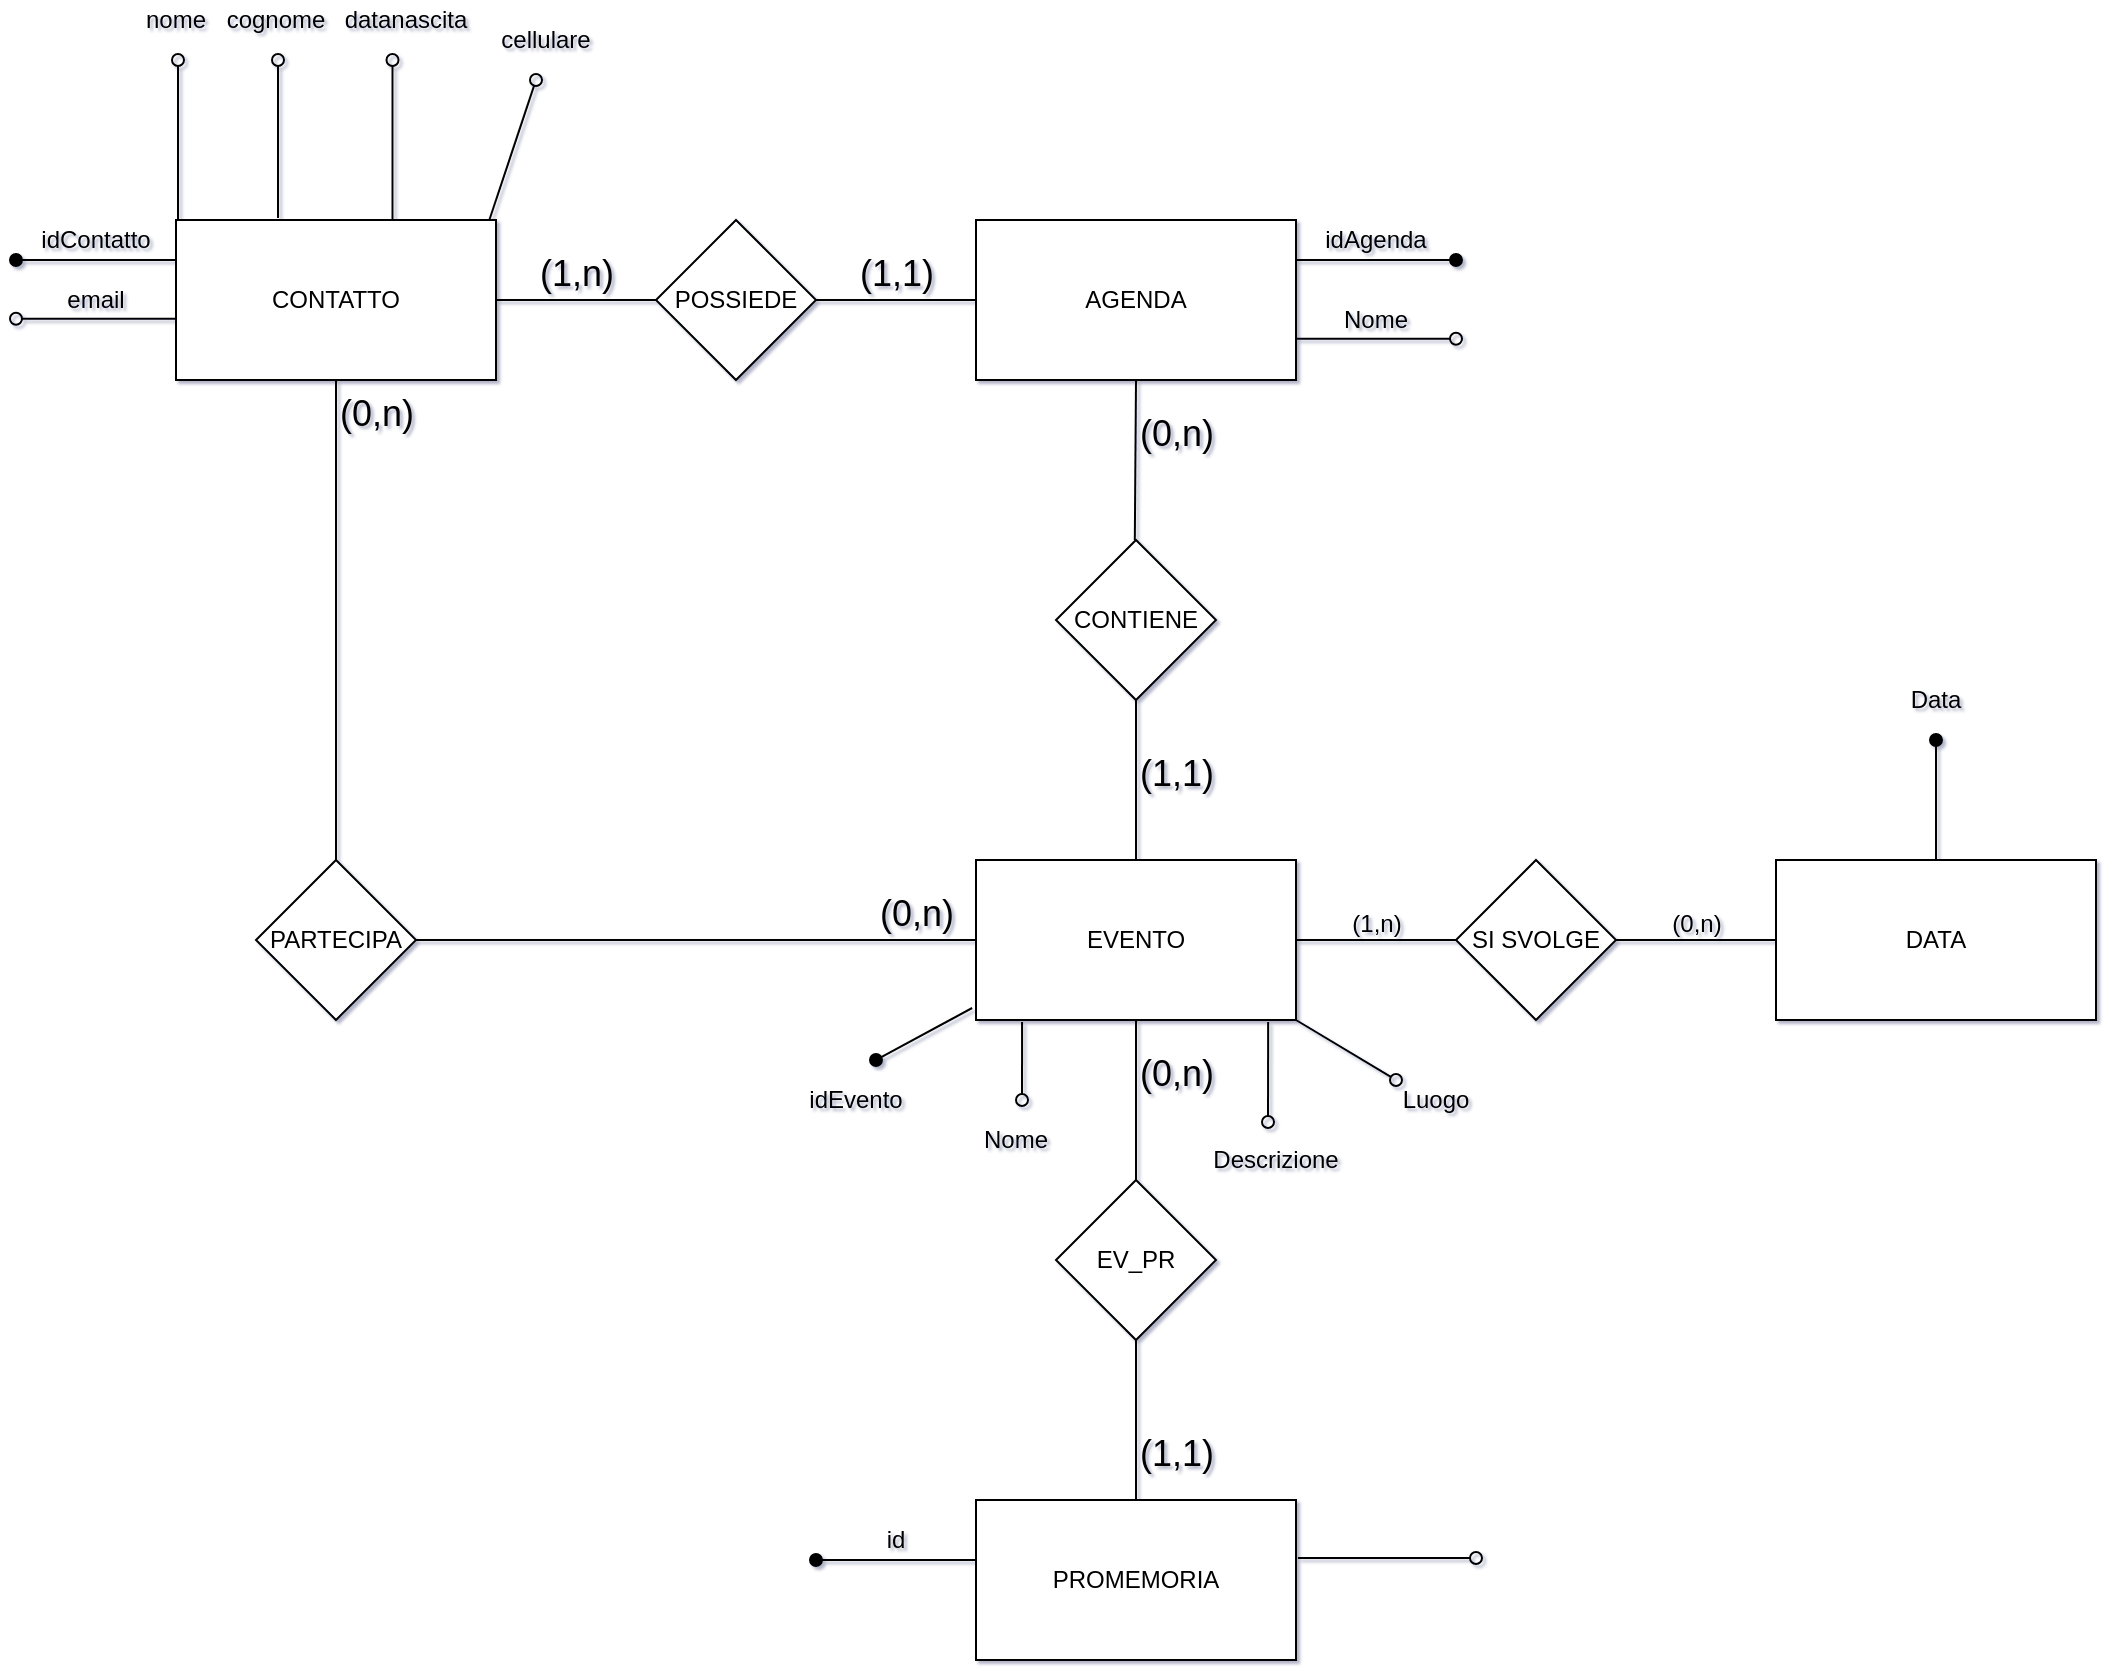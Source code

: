 <mxfile version="12.7.0" type="github">
  <diagram id="C5RBs43oDa-KdzZeNtuy" name="Page-1">
    <mxGraphModel dx="1822" dy="1162" grid="1" gridSize="10" guides="1" tooltips="1" connect="1" arrows="1" fold="1" page="0" pageScale="1" pageWidth="827" pageHeight="1169" math="0" shadow="1">
      <root>
        <mxCell id="WIyWlLk6GJQsqaUBKTNV-0"/>
        <mxCell id="WIyWlLk6GJQsqaUBKTNV-1" parent="WIyWlLk6GJQsqaUBKTNV-0"/>
        <mxCell id="bKGnMYYPC8mK-o7KpvIN-3" value="EVENTO" style="rounded=0;whiteSpace=wrap;html=1;" parent="WIyWlLk6GJQsqaUBKTNV-1" vertex="1">
          <mxGeometry x="320" y="320" width="160" height="80" as="geometry"/>
        </mxCell>
        <mxCell id="bKGnMYYPC8mK-o7KpvIN-6" value="CONTIENE" style="rhombus;whiteSpace=wrap;html=1;" parent="WIyWlLk6GJQsqaUBKTNV-1" vertex="1">
          <mxGeometry x="360" y="160" width="80" height="80" as="geometry"/>
        </mxCell>
        <mxCell id="bKGnMYYPC8mK-o7KpvIN-10" value="AGENDA" style="rounded=0;whiteSpace=wrap;html=1;" parent="WIyWlLk6GJQsqaUBKTNV-1" vertex="1">
          <mxGeometry x="320" width="160" height="80" as="geometry"/>
        </mxCell>
        <mxCell id="bKGnMYYPC8mK-o7KpvIN-18" value="CONTATTO" style="rounded=0;whiteSpace=wrap;html=1;" parent="WIyWlLk6GJQsqaUBKTNV-1" vertex="1">
          <mxGeometry x="-80" width="160" height="80" as="geometry"/>
        </mxCell>
        <mxCell id="bKGnMYYPC8mK-o7KpvIN-19" value="POSSIEDE" style="rhombus;whiteSpace=wrap;html=1;" parent="WIyWlLk6GJQsqaUBKTNV-1" vertex="1">
          <mxGeometry x="160" width="80" height="80" as="geometry"/>
        </mxCell>
        <mxCell id="hTO2LjGZtLay9_9ix85o-18" value="" style="endArrow=none;html=1;rounded=0;exitX=1;exitY=0.5;exitDx=0;exitDy=0;entryX=0;entryY=0.5;entryDx=0;entryDy=0;" parent="WIyWlLk6GJQsqaUBKTNV-1" source="bKGnMYYPC8mK-o7KpvIN-18" target="bKGnMYYPC8mK-o7KpvIN-19" edge="1">
          <mxGeometry relative="1" as="geometry">
            <mxPoint x="90" y="40" as="sourcePoint"/>
            <mxPoint x="170" y="40" as="targetPoint"/>
          </mxGeometry>
        </mxCell>
        <mxCell id="hTO2LjGZtLay9_9ix85o-19" value="(1,n)" style="resizable=0;html=1;align=center;verticalAlign=bottom;fontSize=18;" parent="hTO2LjGZtLay9_9ix85o-18" connectable="0" vertex="1">
          <mxGeometry x="-1" relative="1" as="geometry">
            <mxPoint x="40" as="offset"/>
          </mxGeometry>
        </mxCell>
        <mxCell id="hTO2LjGZtLay9_9ix85o-22" value="" style="endArrow=none;html=1;rounded=0;exitX=1;exitY=0.5;exitDx=0;exitDy=0;entryX=0;entryY=0.5;entryDx=0;entryDy=0;" parent="WIyWlLk6GJQsqaUBKTNV-1" edge="1">
          <mxGeometry relative="1" as="geometry">
            <mxPoint x="240" y="40" as="sourcePoint"/>
            <mxPoint x="320" y="40" as="targetPoint"/>
          </mxGeometry>
        </mxCell>
        <mxCell id="hTO2LjGZtLay9_9ix85o-23" value="(1,1)" style="resizable=0;html=1;align=center;verticalAlign=bottom;fontSize=18;" parent="hTO2LjGZtLay9_9ix85o-22" connectable="0" vertex="1">
          <mxGeometry x="-1" relative="1" as="geometry">
            <mxPoint x="40" as="offset"/>
          </mxGeometry>
        </mxCell>
        <mxCell id="hTO2LjGZtLay9_9ix85o-24" value="" style="endArrow=none;html=1;rounded=0;exitX=0.5;exitY=1;exitDx=0;exitDy=0;" parent="WIyWlLk6GJQsqaUBKTNV-1" source="bKGnMYYPC8mK-o7KpvIN-10" edge="1">
          <mxGeometry relative="1" as="geometry">
            <mxPoint x="399.41" y="90" as="sourcePoint"/>
            <mxPoint x="399.41" y="160" as="targetPoint"/>
          </mxGeometry>
        </mxCell>
        <mxCell id="hTO2LjGZtLay9_9ix85o-25" value="(0,n)" style="resizable=0;html=1;align=center;verticalAlign=bottom;fontSize=18;" parent="hTO2LjGZtLay9_9ix85o-24" connectable="0" vertex="1">
          <mxGeometry x="-1" relative="1" as="geometry">
            <mxPoint x="20" y="40" as="offset"/>
          </mxGeometry>
        </mxCell>
        <mxCell id="hTO2LjGZtLay9_9ix85o-27" value="" style="endArrow=none;html=1;rounded=0;exitX=0.5;exitY=1;exitDx=0;exitDy=0;entryX=0.5;entryY=0;entryDx=0;entryDy=0;" parent="WIyWlLk6GJQsqaUBKTNV-1" source="bKGnMYYPC8mK-o7KpvIN-6" target="bKGnMYYPC8mK-o7KpvIN-3" edge="1">
          <mxGeometry relative="1" as="geometry">
            <mxPoint x="390" y="250" as="sourcePoint"/>
            <mxPoint x="390" y="320" as="targetPoint"/>
          </mxGeometry>
        </mxCell>
        <mxCell id="hTO2LjGZtLay9_9ix85o-28" value="(1,1)" style="resizable=0;html=1;align=center;verticalAlign=bottom;fontSize=18;" parent="hTO2LjGZtLay9_9ix85o-27" connectable="0" vertex="1">
          <mxGeometry x="-1" relative="1" as="geometry">
            <mxPoint x="20" y="50" as="offset"/>
          </mxGeometry>
        </mxCell>
        <mxCell id="hTO2LjGZtLay9_9ix85o-46" value="" style="endArrow=none;html=1;rounded=0;entryX=0;entryY=0.5;entryDx=0;entryDy=0;exitX=1;exitY=0.5;exitDx=0;exitDy=0;" parent="WIyWlLk6GJQsqaUBKTNV-1" source="hTO2LjGZtLay9_9ix85o-48" target="bKGnMYYPC8mK-o7KpvIN-3" edge="1">
          <mxGeometry relative="1" as="geometry">
            <mxPoint y="520" as="sourcePoint"/>
            <mxPoint x="120" y="520" as="targetPoint"/>
            <Array as="points">
              <mxPoint x="40" y="360"/>
              <mxPoint x="220" y="360"/>
            </Array>
          </mxGeometry>
        </mxCell>
        <mxCell id="hTO2LjGZtLay9_9ix85o-47" value="(0,n)" style="resizable=0;html=1;align=center;verticalAlign=bottom;fontSize=18;" parent="hTO2LjGZtLay9_9ix85o-46" connectable="0" vertex="1">
          <mxGeometry x="-1" relative="1" as="geometry">
            <mxPoint x="250" as="offset"/>
          </mxGeometry>
        </mxCell>
        <mxCell id="hTO2LjGZtLay9_9ix85o-48" value="PARTECIPA" style="rhombus;whiteSpace=wrap;html=1;" parent="WIyWlLk6GJQsqaUBKTNV-1" vertex="1">
          <mxGeometry x="-40" y="320" width="80" height="80" as="geometry"/>
        </mxCell>
        <mxCell id="hTO2LjGZtLay9_9ix85o-49" value="" style="endArrow=none;html=1;rounded=0;entryX=0.5;entryY=0;entryDx=0;entryDy=0;exitX=0.5;exitY=1;exitDx=0;exitDy=0;" parent="WIyWlLk6GJQsqaUBKTNV-1" source="bKGnMYYPC8mK-o7KpvIN-18" target="hTO2LjGZtLay9_9ix85o-48" edge="1">
          <mxGeometry relative="1" as="geometry">
            <mxPoint y="80" as="sourcePoint"/>
            <mxPoint x="160" y="520" as="targetPoint"/>
            <Array as="points"/>
          </mxGeometry>
        </mxCell>
        <mxCell id="hTO2LjGZtLay9_9ix85o-50" value="(0,n)" style="resizable=0;html=1;align=center;verticalAlign=bottom;fontSize=18;" parent="hTO2LjGZtLay9_9ix85o-49" connectable="0" vertex="1">
          <mxGeometry x="-1" relative="1" as="geometry">
            <mxPoint x="20" y="30" as="offset"/>
          </mxGeometry>
        </mxCell>
        <mxCell id="BjXoG_1ZdF7wET5__v8e-4" value="" style="group" parent="WIyWlLk6GJQsqaUBKTNV-1" vertex="1" connectable="0">
          <mxGeometry x="-160" y="30" width="80" height="20" as="geometry"/>
        </mxCell>
        <mxCell id="BjXoG_1ZdF7wET5__v8e-0" value="" style="endArrow=none;html=1;startArrow=oval;startFill=0;" parent="BjXoG_1ZdF7wET5__v8e-4" edge="1">
          <mxGeometry width="50" height="50" relative="1" as="geometry">
            <mxPoint y="19.41" as="sourcePoint"/>
            <mxPoint x="80" y="19.41" as="targetPoint"/>
          </mxGeometry>
        </mxCell>
        <mxCell id="BjXoG_1ZdF7wET5__v8e-1" value="email" style="text;html=1;strokeColor=none;fillColor=none;align=center;verticalAlign=middle;whiteSpace=wrap;rounded=0;" parent="BjXoG_1ZdF7wET5__v8e-4" vertex="1">
          <mxGeometry x="20" width="40" height="20" as="geometry"/>
        </mxCell>
        <mxCell id="BjXoG_1ZdF7wET5__v8e-5" value="" style="group" parent="WIyWlLk6GJQsqaUBKTNV-1" vertex="1" connectable="0">
          <mxGeometry x="-160" width="80" height="20" as="geometry"/>
        </mxCell>
        <mxCell id="hTO2LjGZtLay9_9ix85o-51" value="idContatto" style="text;html=1;strokeColor=none;fillColor=none;align=center;verticalAlign=middle;whiteSpace=wrap;rounded=0;portConstraint=south;snapToPoint=1;" parent="BjXoG_1ZdF7wET5__v8e-5" vertex="1">
          <mxGeometry x="20" width="40" height="20" as="geometry"/>
        </mxCell>
        <mxCell id="hTO2LjGZtLay9_9ix85o-52" value="" style="endArrow=none;html=1;startArrow=oval;startFill=1;targetPortConstraint=east;" parent="BjXoG_1ZdF7wET5__v8e-5" edge="1">
          <mxGeometry width="50" height="50" relative="1" as="geometry">
            <mxPoint y="20.0" as="sourcePoint"/>
            <mxPoint x="80" y="20.0" as="targetPoint"/>
          </mxGeometry>
        </mxCell>
        <mxCell id="BjXoG_1ZdF7wET5__v8e-11" value="" style="group;rotation=90;" parent="WIyWlLk6GJQsqaUBKTNV-1" vertex="1" connectable="0">
          <mxGeometry x="-60" y="-40" width="80" height="20" as="geometry"/>
        </mxCell>
        <mxCell id="BjXoG_1ZdF7wET5__v8e-12" value="" style="endArrow=none;html=1;startArrow=oval;startFill=0;" parent="BjXoG_1ZdF7wET5__v8e-11" edge="1">
          <mxGeometry width="50" height="50" relative="1" as="geometry">
            <mxPoint x="31" y="-40" as="sourcePoint"/>
            <mxPoint x="31" y="39" as="targetPoint"/>
          </mxGeometry>
        </mxCell>
        <mxCell id="BjXoG_1ZdF7wET5__v8e-13" value="cognome" style="text;html=1;strokeColor=none;fillColor=none;align=center;verticalAlign=middle;whiteSpace=wrap;rounded=0;rotation=0;direction=east;flipH=0;" parent="WIyWlLk6GJQsqaUBKTNV-1" vertex="1">
          <mxGeometry x="-50" y="-110" width="40" height="20" as="geometry"/>
        </mxCell>
        <mxCell id="BjXoG_1ZdF7wET5__v8e-17" value="" style="group" parent="WIyWlLk6GJQsqaUBKTNV-1" vertex="1" connectable="0">
          <mxGeometry x="-100" y="-110" width="40" height="110" as="geometry"/>
        </mxCell>
        <mxCell id="BjXoG_1ZdF7wET5__v8e-7" value="" style="group;rotation=90;" parent="BjXoG_1ZdF7wET5__v8e-17" vertex="1" connectable="0">
          <mxGeometry x="-10" y="60" width="80" height="20" as="geometry"/>
        </mxCell>
        <mxCell id="BjXoG_1ZdF7wET5__v8e-8" value="" style="endArrow=none;html=1;startArrow=oval;startFill=0;" parent="BjXoG_1ZdF7wET5__v8e-7" edge="1">
          <mxGeometry width="50" height="50" relative="1" as="geometry">
            <mxPoint x="31" y="-30" as="sourcePoint"/>
            <mxPoint x="31" y="50" as="targetPoint"/>
          </mxGeometry>
        </mxCell>
        <mxCell id="BjXoG_1ZdF7wET5__v8e-9" value="nome" style="text;html=1;strokeColor=none;fillColor=none;align=center;verticalAlign=middle;whiteSpace=wrap;rounded=0;rotation=0;direction=east;flipH=0;" parent="BjXoG_1ZdF7wET5__v8e-17" vertex="1">
          <mxGeometry width="40" height="20" as="geometry"/>
        </mxCell>
        <mxCell id="BjXoG_1ZdF7wET5__v8e-19" value="" style="group;rotation=90;" parent="WIyWlLk6GJQsqaUBKTNV-1" vertex="1" connectable="0">
          <mxGeometry x="5" y="-50" width="60" height="20" as="geometry"/>
        </mxCell>
        <mxCell id="BjXoG_1ZdF7wET5__v8e-20" value="" style="endArrow=none;html=1;startArrow=oval;startFill=0;" parent="BjXoG_1ZdF7wET5__v8e-19" edge="1">
          <mxGeometry width="50" height="50" relative="1" as="geometry">
            <mxPoint x="23.25" y="-30" as="sourcePoint"/>
            <mxPoint x="23.25" y="50" as="targetPoint"/>
          </mxGeometry>
        </mxCell>
        <mxCell id="BjXoG_1ZdF7wET5__v8e-21" value="datanascita" style="text;html=1;strokeColor=none;fillColor=none;align=center;verticalAlign=middle;whiteSpace=wrap;rounded=0;rotation=0;direction=east;flipH=0;" parent="WIyWlLk6GJQsqaUBKTNV-1" vertex="1">
          <mxGeometry x="20" y="-110" width="30" height="20" as="geometry"/>
        </mxCell>
        <mxCell id="BjXoG_1ZdF7wET5__v8e-22" value="" style="group" parent="WIyWlLk6GJQsqaUBKTNV-1" vertex="1" connectable="0">
          <mxGeometry x="50" y="-110" width="56.25" height="110" as="geometry"/>
        </mxCell>
        <mxCell id="BjXoG_1ZdF7wET5__v8e-23" value="" style="group;rotation=90;" parent="BjXoG_1ZdF7wET5__v8e-22" vertex="1" connectable="0">
          <mxGeometry x="-11.25" y="63.75" width="67.5" height="20" as="geometry"/>
        </mxCell>
        <mxCell id="BjXoG_1ZdF7wET5__v8e-24" value="" style="endArrow=none;html=1;startArrow=oval;startFill=0;" parent="BjXoG_1ZdF7wET5__v8e-23" edge="1">
          <mxGeometry width="50" height="50" relative="1" as="geometry">
            <mxPoint x="61.25" y="-23.75" as="sourcePoint"/>
            <mxPoint x="38.005" y="46" as="targetPoint"/>
          </mxGeometry>
        </mxCell>
        <mxCell id="BjXoG_1ZdF7wET5__v8e-25" value="cellulare" style="text;html=1;strokeColor=none;fillColor=none;align=center;verticalAlign=middle;whiteSpace=wrap;rounded=0;rotation=0;direction=east;flipH=0;" parent="BjXoG_1ZdF7wET5__v8e-22" vertex="1">
          <mxGeometry x="40" y="10" width="30" height="20" as="geometry"/>
        </mxCell>
        <mxCell id="BjXoG_1ZdF7wET5__v8e-28" value="" style="group;flipH=0;flipV=0;rotation=0;" parent="WIyWlLk6GJQsqaUBKTNV-1" vertex="1" connectable="0">
          <mxGeometry x="480" width="80" height="20" as="geometry"/>
        </mxCell>
        <mxCell id="BjXoG_1ZdF7wET5__v8e-30" value="" style="endArrow=none;html=1;startArrow=oval;startFill=1;targetPortConstraint=east;" parent="BjXoG_1ZdF7wET5__v8e-28" edge="1">
          <mxGeometry width="50" height="50" relative="1" as="geometry">
            <mxPoint x="80" y="20" as="sourcePoint"/>
            <mxPoint y="20" as="targetPoint"/>
          </mxGeometry>
        </mxCell>
        <mxCell id="BjXoG_1ZdF7wET5__v8e-29" value="idAgenda" style="text;html=1;strokeColor=none;fillColor=none;align=center;verticalAlign=middle;whiteSpace=wrap;rounded=0;portConstraint=south;snapToPoint=1;" parent="BjXoG_1ZdF7wET5__v8e-28" vertex="1">
          <mxGeometry x="20" width="40" height="20" as="geometry"/>
        </mxCell>
        <mxCell id="BjXoG_1ZdF7wET5__v8e-35" value="" style="endArrow=none;html=1;rounded=0;exitX=1;exitY=0.5;exitDx=0;exitDy=0;entryX=0;entryY=0.5;entryDx=0;entryDy=0;" parent="WIyWlLk6GJQsqaUBKTNV-1" source="bKGnMYYPC8mK-o7KpvIN-3" edge="1">
          <mxGeometry relative="1" as="geometry">
            <mxPoint x="480" y="360" as="sourcePoint"/>
            <mxPoint x="560" y="360" as="targetPoint"/>
          </mxGeometry>
        </mxCell>
        <mxCell id="BjXoG_1ZdF7wET5__v8e-36" value="(1,n)" style="resizable=0;html=1;align=center;verticalAlign=bottom;" parent="BjXoG_1ZdF7wET5__v8e-35" connectable="0" vertex="1">
          <mxGeometry x="-1" relative="1" as="geometry">
            <mxPoint x="40" as="offset"/>
          </mxGeometry>
        </mxCell>
        <mxCell id="BjXoG_1ZdF7wET5__v8e-37" value="SI SVOLGE" style="rhombus;whiteSpace=wrap;html=1;" parent="WIyWlLk6GJQsqaUBKTNV-1" vertex="1">
          <mxGeometry x="560" y="320" width="80" height="80" as="geometry"/>
        </mxCell>
        <mxCell id="BjXoG_1ZdF7wET5__v8e-38" value="" style="endArrow=none;html=1;rounded=0;exitX=1;exitY=0.5;exitDx=0;exitDy=0;entryX=0;entryY=0.5;entryDx=0;entryDy=0;" parent="WIyWlLk6GJQsqaUBKTNV-1" edge="1">
          <mxGeometry relative="1" as="geometry">
            <mxPoint x="640" y="360" as="sourcePoint"/>
            <mxPoint x="720" y="360" as="targetPoint"/>
          </mxGeometry>
        </mxCell>
        <mxCell id="BjXoG_1ZdF7wET5__v8e-39" value="(0,n)" style="resizable=0;html=1;align=center;verticalAlign=bottom;" parent="BjXoG_1ZdF7wET5__v8e-38" connectable="0" vertex="1">
          <mxGeometry x="-1" relative="1" as="geometry">
            <mxPoint x="40" as="offset"/>
          </mxGeometry>
        </mxCell>
        <mxCell id="BjXoG_1ZdF7wET5__v8e-40" value="DATA" style="rounded=0;whiteSpace=wrap;html=1;" parent="WIyWlLk6GJQsqaUBKTNV-1" vertex="1">
          <mxGeometry x="720" y="320" width="160" height="80" as="geometry"/>
        </mxCell>
        <mxCell id="3Dh-hgkTYdvjMq-L7zbF-0" value="" style="group" parent="WIyWlLk6GJQsqaUBKTNV-1" vertex="1" connectable="0">
          <mxGeometry x="480" y="40" width="80" height="20" as="geometry"/>
        </mxCell>
        <mxCell id="3Dh-hgkTYdvjMq-L7zbF-1" value="" style="endArrow=none;html=1;startArrow=oval;startFill=0;" parent="3Dh-hgkTYdvjMq-L7zbF-0" edge="1">
          <mxGeometry width="50" height="50" relative="1" as="geometry">
            <mxPoint x="80" y="19.41" as="sourcePoint"/>
            <mxPoint y="19.41" as="targetPoint"/>
          </mxGeometry>
        </mxCell>
        <mxCell id="3Dh-hgkTYdvjMq-L7zbF-2" value="Nome" style="text;html=1;strokeColor=none;fillColor=none;align=center;verticalAlign=middle;whiteSpace=wrap;rounded=0;" parent="3Dh-hgkTYdvjMq-L7zbF-0" vertex="1">
          <mxGeometry x="20" width="40" height="20" as="geometry"/>
        </mxCell>
        <mxCell id="ElW9KTY63s1pKIdc6mZF-3" value="" style="group" vertex="1" connectable="0" parent="WIyWlLk6GJQsqaUBKTNV-1">
          <mxGeometry x="280" y="450" width="80" height="20" as="geometry"/>
        </mxCell>
        <mxCell id="ElW9KTY63s1pKIdc6mZF-5" value="Nome" style="text;html=1;strokeColor=none;fillColor=none;align=center;verticalAlign=middle;whiteSpace=wrap;rounded=0;" vertex="1" parent="ElW9KTY63s1pKIdc6mZF-3">
          <mxGeometry x="40" width="40" height="20" as="geometry"/>
        </mxCell>
        <mxCell id="ElW9KTY63s1pKIdc6mZF-4" value="" style="endArrow=none;html=1;startArrow=oval;startFill=0;entryX=0.144;entryY=1.013;entryDx=0;entryDy=0;entryPerimeter=0;" edge="1" parent="WIyWlLk6GJQsqaUBKTNV-1" target="bKGnMYYPC8mK-o7KpvIN-3">
          <mxGeometry width="50" height="50" relative="1" as="geometry">
            <mxPoint x="343" y="440" as="sourcePoint"/>
            <mxPoint x="329.5" y="390.0" as="targetPoint"/>
            <Array as="points"/>
          </mxGeometry>
        </mxCell>
        <mxCell id="ElW9KTY63s1pKIdc6mZF-1" value="idEvento" style="text;html=1;strokeColor=none;fillColor=none;align=center;verticalAlign=middle;whiteSpace=wrap;rounded=0;portConstraint=south;snapToPoint=1;" vertex="1" parent="WIyWlLk6GJQsqaUBKTNV-1">
          <mxGeometry x="240" y="430" width="40" height="20" as="geometry"/>
        </mxCell>
        <mxCell id="ElW9KTY63s1pKIdc6mZF-9" value="" style="endArrow=none;html=1;startArrow=oval;startFill=1;targetPortConstraint=east;entryX=-0.012;entryY=0.925;entryDx=0;entryDy=0;entryPerimeter=0;" edge="1" parent="WIyWlLk6GJQsqaUBKTNV-1" target="bKGnMYYPC8mK-o7KpvIN-3">
          <mxGeometry width="50" height="50" relative="1" as="geometry">
            <mxPoint x="270" y="420" as="sourcePoint"/>
            <mxPoint x="310" y="250" as="targetPoint"/>
            <Array as="points"/>
          </mxGeometry>
        </mxCell>
        <mxCell id="ElW9KTY63s1pKIdc6mZF-10" value="Descrizione" style="text;html=1;strokeColor=none;fillColor=none;align=center;verticalAlign=middle;whiteSpace=wrap;rounded=0;" vertex="1" parent="WIyWlLk6GJQsqaUBKTNV-1">
          <mxGeometry x="450" y="460" width="40" height="20" as="geometry"/>
        </mxCell>
        <mxCell id="ElW9KTY63s1pKIdc6mZF-11" value="" style="endArrow=none;html=1;startArrow=oval;startFill=0;entryX=0.913;entryY=1.013;entryDx=0;entryDy=0;entryPerimeter=0;" edge="1" parent="WIyWlLk6GJQsqaUBKTNV-1" target="bKGnMYYPC8mK-o7KpvIN-3">
          <mxGeometry width="50" height="50" relative="1" as="geometry">
            <mxPoint x="466" y="451" as="sourcePoint"/>
            <mxPoint x="474" y="405" as="targetPoint"/>
          </mxGeometry>
        </mxCell>
        <mxCell id="ElW9KTY63s1pKIdc6mZF-12" value="Luogo" style="text;html=1;strokeColor=none;fillColor=none;align=center;verticalAlign=middle;whiteSpace=wrap;rounded=0;" vertex="1" parent="WIyWlLk6GJQsqaUBKTNV-1">
          <mxGeometry x="530" y="430" width="40" height="20" as="geometry"/>
        </mxCell>
        <mxCell id="ElW9KTY63s1pKIdc6mZF-13" value="" style="endArrow=none;html=1;startArrow=oval;startFill=0;entryX=1;entryY=1;entryDx=0;entryDy=0;" edge="1" parent="WIyWlLk6GJQsqaUBKTNV-1" target="bKGnMYYPC8mK-o7KpvIN-3">
          <mxGeometry width="50" height="50" relative="1" as="geometry">
            <mxPoint x="530" y="430" as="sourcePoint"/>
            <mxPoint x="480" y="400" as="targetPoint"/>
          </mxGeometry>
        </mxCell>
        <mxCell id="ElW9KTY63s1pKIdc6mZF-16" value="EV_PR" style="rhombus;whiteSpace=wrap;html=1;" vertex="1" parent="WIyWlLk6GJQsqaUBKTNV-1">
          <mxGeometry x="360" y="480" width="80" height="80" as="geometry"/>
        </mxCell>
        <mxCell id="ElW9KTY63s1pKIdc6mZF-17" value="" style="endArrow=none;html=1;entryX=0.5;entryY=0;entryDx=0;entryDy=0;exitX=0.5;exitY=1;exitDx=0;exitDy=0;" edge="1" parent="WIyWlLk6GJQsqaUBKTNV-1" source="bKGnMYYPC8mK-o7KpvIN-3" target="ElW9KTY63s1pKIdc6mZF-16">
          <mxGeometry width="50" height="50" relative="1" as="geometry">
            <mxPoint x="290" y="590" as="sourcePoint"/>
            <mxPoint x="340" y="540" as="targetPoint"/>
          </mxGeometry>
        </mxCell>
        <mxCell id="ElW9KTY63s1pKIdc6mZF-18" value="PROMEMORIA" style="rounded=0;whiteSpace=wrap;html=1;" vertex="1" parent="WIyWlLk6GJQsqaUBKTNV-1">
          <mxGeometry x="320" y="640" width="160" height="80" as="geometry"/>
        </mxCell>
        <mxCell id="ElW9KTY63s1pKIdc6mZF-19" value="" style="endArrow=none;html=1;exitX=0.5;exitY=1;exitDx=0;exitDy=0;entryX=0.5;entryY=0;entryDx=0;entryDy=0;" edge="1" parent="WIyWlLk6GJQsqaUBKTNV-1" source="ElW9KTY63s1pKIdc6mZF-16" target="ElW9KTY63s1pKIdc6mZF-18">
          <mxGeometry width="50" height="50" relative="1" as="geometry">
            <mxPoint x="399.5" y="600" as="sourcePoint"/>
            <mxPoint x="400" y="640" as="targetPoint"/>
          </mxGeometry>
        </mxCell>
        <mxCell id="ElW9KTY63s1pKIdc6mZF-21" value="(1,1)" style="resizable=0;html=1;align=center;verticalAlign=bottom;fontSize=18;" connectable="0" vertex="1" parent="WIyWlLk6GJQsqaUBKTNV-1">
          <mxGeometry x="400" y="580" as="geometry">
            <mxPoint x="20" y="50" as="offset"/>
          </mxGeometry>
        </mxCell>
        <mxCell id="ElW9KTY63s1pKIdc6mZF-22" value="(0,n)" style="resizable=0;html=1;align=center;verticalAlign=bottom;fontSize=18;" connectable="0" vertex="1" parent="WIyWlLk6GJQsqaUBKTNV-1">
          <mxGeometry x="400" y="400" as="geometry">
            <mxPoint x="20" y="40" as="offset"/>
          </mxGeometry>
        </mxCell>
        <mxCell id="ElW9KTY63s1pKIdc6mZF-33" value="" style="group" vertex="1" connectable="0" parent="WIyWlLk6GJQsqaUBKTNV-1">
          <mxGeometry x="740" y="240" width="80" height="20" as="geometry"/>
        </mxCell>
        <mxCell id="ElW9KTY63s1pKIdc6mZF-35" value="" style="endArrow=none;html=1;startArrow=oval;startFill=1;targetPortConstraint=east;" edge="1" parent="WIyWlLk6GJQsqaUBKTNV-1" target="BjXoG_1ZdF7wET5__v8e-40">
          <mxGeometry width="50" height="50" relative="1" as="geometry">
            <mxPoint x="800" y="260" as="sourcePoint"/>
            <mxPoint x="820" y="260" as="targetPoint"/>
          </mxGeometry>
        </mxCell>
        <mxCell id="ElW9KTY63s1pKIdc6mZF-34" value="Data" style="text;html=1;strokeColor=none;fillColor=none;align=center;verticalAlign=middle;whiteSpace=wrap;rounded=0;portConstraint=south;snapToPoint=1;" vertex="1" parent="WIyWlLk6GJQsqaUBKTNV-1">
          <mxGeometry x="780" y="230" width="40" height="20" as="geometry"/>
        </mxCell>
        <mxCell id="ElW9KTY63s1pKIdc6mZF-40" value="" style="group" vertex="1" connectable="0" parent="WIyWlLk6GJQsqaUBKTNV-1">
          <mxGeometry x="240" y="650" width="80" height="20" as="geometry"/>
        </mxCell>
        <mxCell id="ElW9KTY63s1pKIdc6mZF-41" value="id" style="text;html=1;strokeColor=none;fillColor=none;align=center;verticalAlign=middle;whiteSpace=wrap;rounded=0;portConstraint=south;snapToPoint=1;" vertex="1" parent="ElW9KTY63s1pKIdc6mZF-40">
          <mxGeometry x="20" width="40" height="20" as="geometry"/>
        </mxCell>
        <mxCell id="ElW9KTY63s1pKIdc6mZF-42" value="" style="endArrow=none;html=1;startArrow=oval;startFill=1;targetPortConstraint=east;" edge="1" parent="ElW9KTY63s1pKIdc6mZF-40">
          <mxGeometry width="50" height="50" relative="1" as="geometry">
            <mxPoint y="20.0" as="sourcePoint"/>
            <mxPoint x="80" y="20.0" as="targetPoint"/>
          </mxGeometry>
        </mxCell>
        <mxCell id="ElW9KTY63s1pKIdc6mZF-43" value="" style="group" vertex="1" connectable="0" parent="WIyWlLk6GJQsqaUBKTNV-1">
          <mxGeometry x="479" y="660" width="80" height="20" as="geometry"/>
        </mxCell>
        <mxCell id="ElW9KTY63s1pKIdc6mZF-44" value="" style="endArrow=none;html=1;startArrow=oval;startFill=0;entryX=1.006;entryY=0.363;entryDx=0;entryDy=0;entryPerimeter=0;" edge="1" parent="ElW9KTY63s1pKIdc6mZF-43" target="ElW9KTY63s1pKIdc6mZF-18">
          <mxGeometry width="50" height="50" relative="1" as="geometry">
            <mxPoint x="91" y="9" as="sourcePoint"/>
            <mxPoint y="19.41" as="targetPoint"/>
          </mxGeometry>
        </mxCell>
      </root>
    </mxGraphModel>
  </diagram>
</mxfile>
